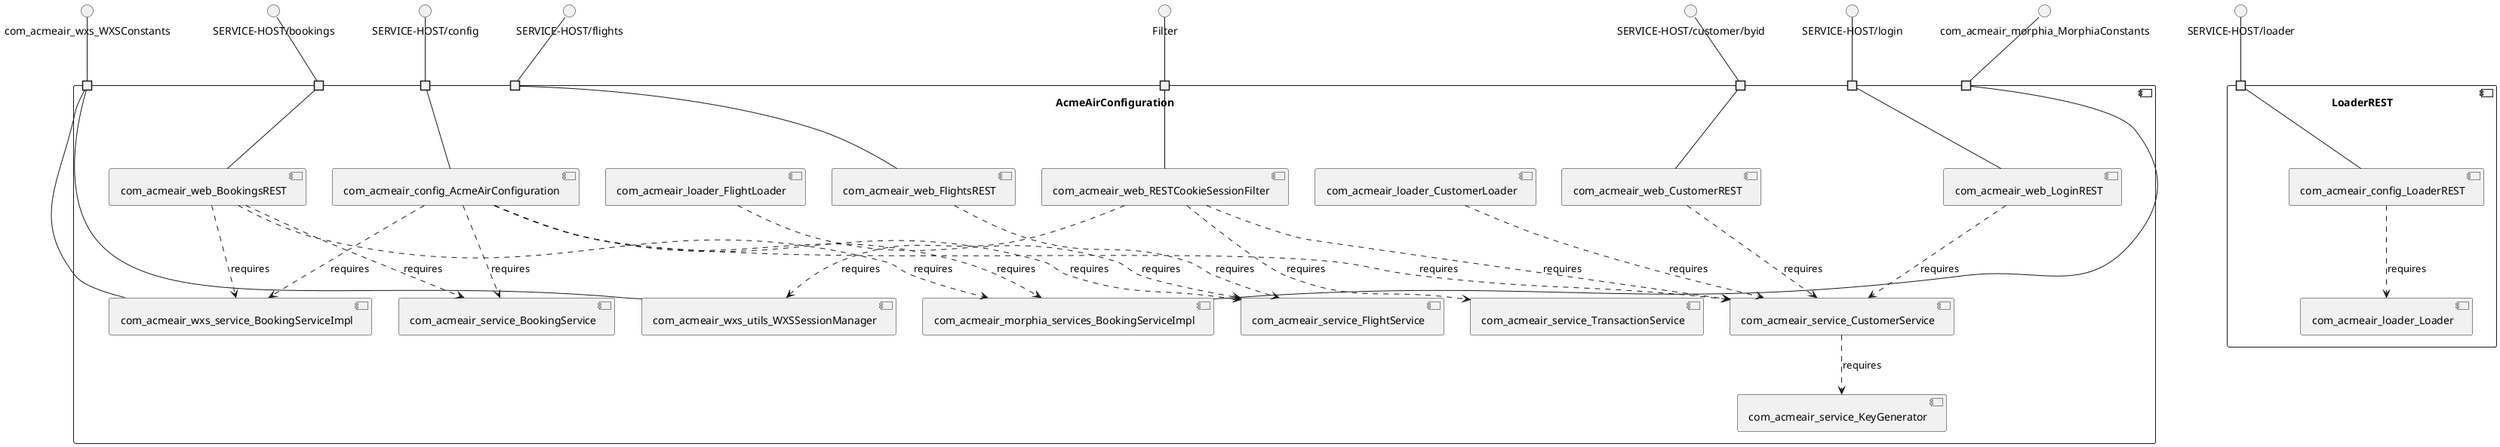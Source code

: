 @startuml
skinparam fixCircleLabelOverlapping true
skinparam componentStyle uml2
component "AcmeAirConfiguration\n\n\n\n\n\n" {
[com_acmeair_service_TransactionService]
[com_acmeair_service_KeyGenerator]
[com_acmeair_service_FlightService]
[com_acmeair_web_LoginREST]
[com_acmeair_web_BookingsREST]
[com_acmeair_config_AcmeAirConfiguration]
[com_acmeair_service_CustomerService]
[com_acmeair_web_RESTCookieSessionFilter]
[com_acmeair_loader_CustomerLoader]
[com_acmeair_web_FlightsREST]
[com_acmeair_wxs_service_BookingServiceImpl]
[com_acmeair_service_BookingService]
[com_acmeair_morphia_services_BookingServiceImpl]
[com_acmeair_web_CustomerREST]
[com_acmeair_loader_FlightLoader]
[com_acmeair_wxs_utils_WXSSessionManager]
portin " " as AcmeAirConfiguration_requires_SERVICE_HOST_config
portin " " as AcmeAirConfiguration_requires_SERVICE_HOST_bookings
portin " " as AcmeAirConfiguration_requires_SERVICE_HOST_flights
portin " " as AcmeAirConfiguration_requires_com_acmeair_wxs_WXSConstants
portin " " as AcmeAirConfiguration_requires_Filter
portin " " as AcmeAirConfiguration_requires_com_acmeair_morphia_MorphiaConstants
portin " " as AcmeAirConfiguration_requires_SERVICE_HOST_customer_byid
portin " " as AcmeAirConfiguration_requires_SERVICE_HOST_login
[com_acmeair_loader_CustomerLoader]..>[com_acmeair_service_CustomerService] : requires
[com_acmeair_web_CustomerREST]..>[com_acmeair_service_CustomerService] : requires
[com_acmeair_web_RESTCookieSessionFilter]..>[com_acmeair_service_CustomerService] : requires
[com_acmeair_loader_FlightLoader]..>[com_acmeair_service_FlightService] : requires
[com_acmeair_web_BookingsREST]..>[com_acmeair_wxs_service_BookingServiceImpl] : requires
[com_acmeair_web_FlightsREST]..>[com_acmeair_service_FlightService] : requires
[com_acmeair_web_BookingsREST]..>[com_acmeair_morphia_services_BookingServiceImpl] : requires
[com_acmeair_config_AcmeAirConfiguration]..>[com_acmeair_service_FlightService] : requires
[com_acmeair_web_RESTCookieSessionFilter]..>[com_acmeair_wxs_utils_WXSSessionManager] : requires
[com_acmeair_config_AcmeAirConfiguration]..>[com_acmeair_service_CustomerService] : requires
[com_acmeair_config_AcmeAirConfiguration]..>[com_acmeair_service_BookingService] : requires
[com_acmeair_config_AcmeAirConfiguration]..>[com_acmeair_morphia_services_BookingServiceImpl] : requires
[com_acmeair_web_BookingsREST]..>[com_acmeair_service_BookingService] : requires
[com_acmeair_config_AcmeAirConfiguration]..>[com_acmeair_wxs_service_BookingServiceImpl] : requires
[com_acmeair_web_RESTCookieSessionFilter]..>[com_acmeair_service_TransactionService] : requires
[com_acmeair_web_LoginREST]..>[com_acmeair_service_CustomerService] : requires
[com_acmeair_service_CustomerService]..>[com_acmeair_service_KeyGenerator] : requires
"AcmeAirConfiguration_requires_SERVICE_HOST_bookings"--[com_acmeair_web_BookingsREST]
"AcmeAirConfiguration_requires_com_acmeair_wxs_WXSConstants"--[com_acmeair_wxs_utils_WXSSessionManager]
"AcmeAirConfiguration_requires_SERVICE_HOST_config"--[com_acmeair_config_AcmeAirConfiguration]
"AcmeAirConfiguration_requires_SERVICE_HOST_customer_byid"--[com_acmeair_web_CustomerREST]
"AcmeAirConfiguration_requires_SERVICE_HOST_flights"--[com_acmeair_web_FlightsREST]
"AcmeAirConfiguration_requires_com_acmeair_wxs_WXSConstants"--[com_acmeair_wxs_service_BookingServiceImpl]
"AcmeAirConfiguration_requires_SERVICE_HOST_login"--[com_acmeair_web_LoginREST]
"AcmeAirConfiguration_requires_Filter"--[com_acmeair_web_RESTCookieSessionFilter]
"AcmeAirConfiguration_requires_com_acmeair_morphia_MorphiaConstants"--[com_acmeair_morphia_services_BookingServiceImpl]
}
interface "Filter" as interface.Filter
interface.Filter--"AcmeAirConfiguration_requires_Filter"
interface "SERVICE-HOST/bookings" as interface.SERVICE_HOST_bookings
interface.SERVICE_HOST_bookings--"AcmeAirConfiguration_requires_SERVICE_HOST_bookings"
interface "SERVICE-HOST/config" as interface.SERVICE_HOST_config
interface.SERVICE_HOST_config--"AcmeAirConfiguration_requires_SERVICE_HOST_config"
interface "SERVICE-HOST/customer/byid" as interface.SERVICE_HOST_customer_byid
interface.SERVICE_HOST_customer_byid--"AcmeAirConfiguration_requires_SERVICE_HOST_customer_byid"
interface "SERVICE-HOST/flights" as interface.SERVICE_HOST_flights
interface.SERVICE_HOST_flights--"AcmeAirConfiguration_requires_SERVICE_HOST_flights"
interface "SERVICE-HOST/login" as interface.SERVICE_HOST_login
interface.SERVICE_HOST_login--"AcmeAirConfiguration_requires_SERVICE_HOST_login"
interface "com_acmeair_morphia_MorphiaConstants" as interface.com_acmeair_morphia_MorphiaConstants
interface.com_acmeair_morphia_MorphiaConstants--"AcmeAirConfiguration_requires_com_acmeair_morphia_MorphiaConstants"
interface "com_acmeair_wxs_WXSConstants" as interface.com_acmeair_wxs_WXSConstants
interface.com_acmeair_wxs_WXSConstants--"AcmeAirConfiguration_requires_com_acmeair_wxs_WXSConstants"
component "LoaderREST\n\n\n\n\n\n" {
[com_acmeair_config_LoaderREST]
[com_acmeair_loader_Loader]
portin " " as LoaderREST_requires_SERVICE_HOST_loader
[com_acmeair_config_LoaderREST]..>[com_acmeair_loader_Loader] : requires
"LoaderREST_requires_SERVICE_HOST_loader"--[com_acmeair_config_LoaderREST]
}
interface "SERVICE-HOST/loader" as interface.SERVICE_HOST_loader
interface.SERVICE_HOST_loader--"LoaderREST_requires_SERVICE_HOST_loader"

@enduml
